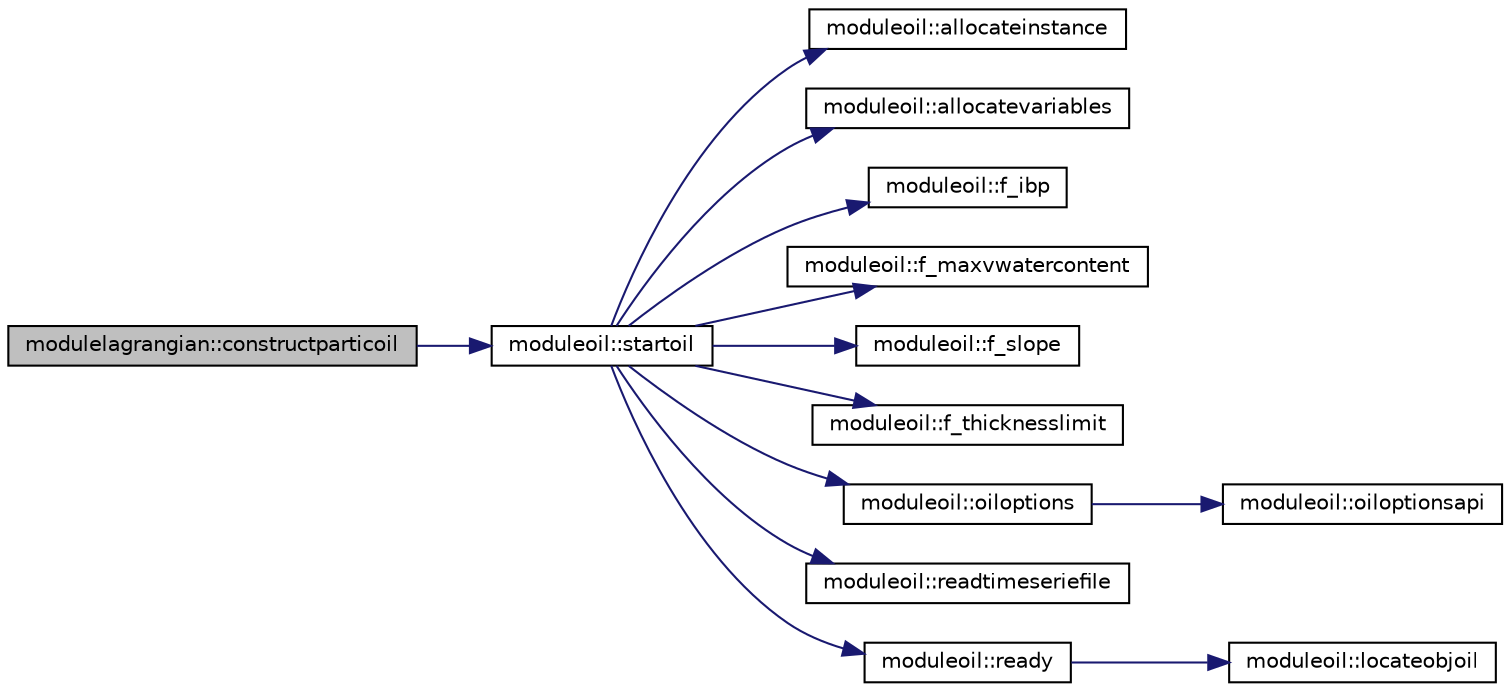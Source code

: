 digraph "modulelagrangian::constructparticoil"
{
 // LATEX_PDF_SIZE
  edge [fontname="Helvetica",fontsize="10",labelfontname="Helvetica",labelfontsize="10"];
  node [fontname="Helvetica",fontsize="10",shape=record];
  rankdir="LR";
  Node1 [label="modulelagrangian::constructparticoil",height=0.2,width=0.4,color="black", fillcolor="grey75", style="filled", fontcolor="black",tooltip=" "];
  Node1 -> Node2 [color="midnightblue",fontsize="10",style="solid"];
  Node2 [label="moduleoil::startoil",height=0.2,width=0.4,color="black", fillcolor="white", style="filled",URL="$namespacemoduleoil.html#a65a42d1b037b7effaac748ed9de641b9",tooltip=" "];
  Node2 -> Node3 [color="midnightblue",fontsize="10",style="solid"];
  Node3 [label="moduleoil::allocateinstance",height=0.2,width=0.4,color="black", fillcolor="white", style="filled",URL="$namespacemoduleoil.html#a932062e4d214e9b1e3f8504bad7dee40",tooltip=" "];
  Node2 -> Node4 [color="midnightblue",fontsize="10",style="solid"];
  Node4 [label="moduleoil::allocatevariables",height=0.2,width=0.4,color="black", fillcolor="white", style="filled",URL="$namespacemoduleoil.html#af70b4b1248473e837294505db4f7ec5b",tooltip=" "];
  Node2 -> Node5 [color="midnightblue",fontsize="10",style="solid"];
  Node5 [label="moduleoil::f_ibp",height=0.2,width=0.4,color="black", fillcolor="white", style="filled",URL="$namespacemoduleoil.html#ad53f4584cf329af849a4ee69c63351c9",tooltip=" "];
  Node2 -> Node6 [color="midnightblue",fontsize="10",style="solid"];
  Node6 [label="moduleoil::f_maxvwatercontent",height=0.2,width=0.4,color="black", fillcolor="white", style="filled",URL="$namespacemoduleoil.html#ac29f4466dc5d483c853827737c3aa61e",tooltip=" "];
  Node2 -> Node7 [color="midnightblue",fontsize="10",style="solid"];
  Node7 [label="moduleoil::f_slope",height=0.2,width=0.4,color="black", fillcolor="white", style="filled",URL="$namespacemoduleoil.html#adabc2068ec1e8096747e483ba890f006",tooltip=" "];
  Node2 -> Node8 [color="midnightblue",fontsize="10",style="solid"];
  Node8 [label="moduleoil::f_thicknesslimit",height=0.2,width=0.4,color="black", fillcolor="white", style="filled",URL="$namespacemoduleoil.html#a1e48ccf914b9fc3382e9fb87517e6a8d",tooltip=" "];
  Node2 -> Node9 [color="midnightblue",fontsize="10",style="solid"];
  Node9 [label="moduleoil::oiloptions",height=0.2,width=0.4,color="black", fillcolor="white", style="filled",URL="$namespacemoduleoil.html#aed259a357945d0fe3281c34d220a6dcd",tooltip=" "];
  Node9 -> Node10 [color="midnightblue",fontsize="10",style="solid"];
  Node10 [label="moduleoil::oiloptionsapi",height=0.2,width=0.4,color="black", fillcolor="white", style="filled",URL="$namespacemoduleoil.html#a25b9c130249a4691ccc1c06b3bae5a4e",tooltip=" "];
  Node2 -> Node11 [color="midnightblue",fontsize="10",style="solid"];
  Node11 [label="moduleoil::readtimeseriefile",height=0.2,width=0.4,color="black", fillcolor="white", style="filled",URL="$namespacemoduleoil.html#add8d9c35ee53aee7829af9a0f4b3dff4",tooltip=" "];
  Node2 -> Node12 [color="midnightblue",fontsize="10",style="solid"];
  Node12 [label="moduleoil::ready",height=0.2,width=0.4,color="black", fillcolor="white", style="filled",URL="$namespacemoduleoil.html#a16763a360a31b49d4f67bbba295472a5",tooltip=" "];
  Node12 -> Node13 [color="midnightblue",fontsize="10",style="solid"];
  Node13 [label="moduleoil::locateobjoil",height=0.2,width=0.4,color="black", fillcolor="white", style="filled",URL="$namespacemoduleoil.html#aa0854458437dd99f9ef2103ed4f048b4",tooltip=" "];
}
